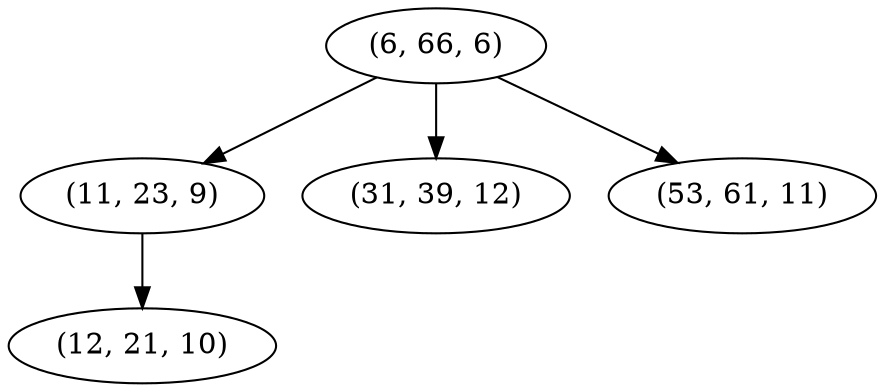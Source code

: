 digraph tree {
    "(6, 66, 6)";
    "(11, 23, 9)";
    "(12, 21, 10)";
    "(31, 39, 12)";
    "(53, 61, 11)";
    "(6, 66, 6)" -> "(11, 23, 9)";
    "(6, 66, 6)" -> "(31, 39, 12)";
    "(6, 66, 6)" -> "(53, 61, 11)";
    "(11, 23, 9)" -> "(12, 21, 10)";
}
